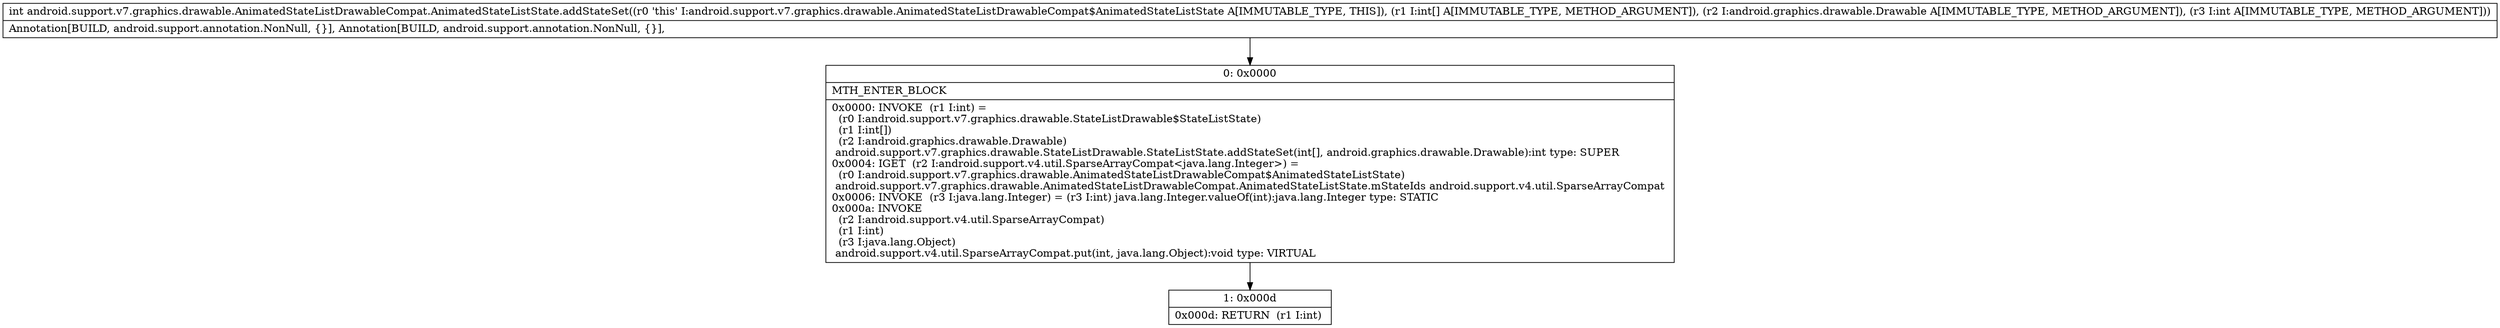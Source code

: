 digraph "CFG forandroid.support.v7.graphics.drawable.AnimatedStateListDrawableCompat.AnimatedStateListState.addStateSet([ILandroid\/graphics\/drawable\/Drawable;I)I" {
Node_0 [shape=record,label="{0\:\ 0x0000|MTH_ENTER_BLOCK\l|0x0000: INVOKE  (r1 I:int) = \l  (r0 I:android.support.v7.graphics.drawable.StateListDrawable$StateListState)\l  (r1 I:int[])\l  (r2 I:android.graphics.drawable.Drawable)\l android.support.v7.graphics.drawable.StateListDrawable.StateListState.addStateSet(int[], android.graphics.drawable.Drawable):int type: SUPER \l0x0004: IGET  (r2 I:android.support.v4.util.SparseArrayCompat\<java.lang.Integer\>) = \l  (r0 I:android.support.v7.graphics.drawable.AnimatedStateListDrawableCompat$AnimatedStateListState)\l android.support.v7.graphics.drawable.AnimatedStateListDrawableCompat.AnimatedStateListState.mStateIds android.support.v4.util.SparseArrayCompat \l0x0006: INVOKE  (r3 I:java.lang.Integer) = (r3 I:int) java.lang.Integer.valueOf(int):java.lang.Integer type: STATIC \l0x000a: INVOKE  \l  (r2 I:android.support.v4.util.SparseArrayCompat)\l  (r1 I:int)\l  (r3 I:java.lang.Object)\l android.support.v4.util.SparseArrayCompat.put(int, java.lang.Object):void type: VIRTUAL \l}"];
Node_1 [shape=record,label="{1\:\ 0x000d|0x000d: RETURN  (r1 I:int) \l}"];
MethodNode[shape=record,label="{int android.support.v7.graphics.drawable.AnimatedStateListDrawableCompat.AnimatedStateListState.addStateSet((r0 'this' I:android.support.v7.graphics.drawable.AnimatedStateListDrawableCompat$AnimatedStateListState A[IMMUTABLE_TYPE, THIS]), (r1 I:int[] A[IMMUTABLE_TYPE, METHOD_ARGUMENT]), (r2 I:android.graphics.drawable.Drawable A[IMMUTABLE_TYPE, METHOD_ARGUMENT]), (r3 I:int A[IMMUTABLE_TYPE, METHOD_ARGUMENT]))  | Annotation[BUILD, android.support.annotation.NonNull, \{\}], Annotation[BUILD, android.support.annotation.NonNull, \{\}], \l}"];
MethodNode -> Node_0;
Node_0 -> Node_1;
}

